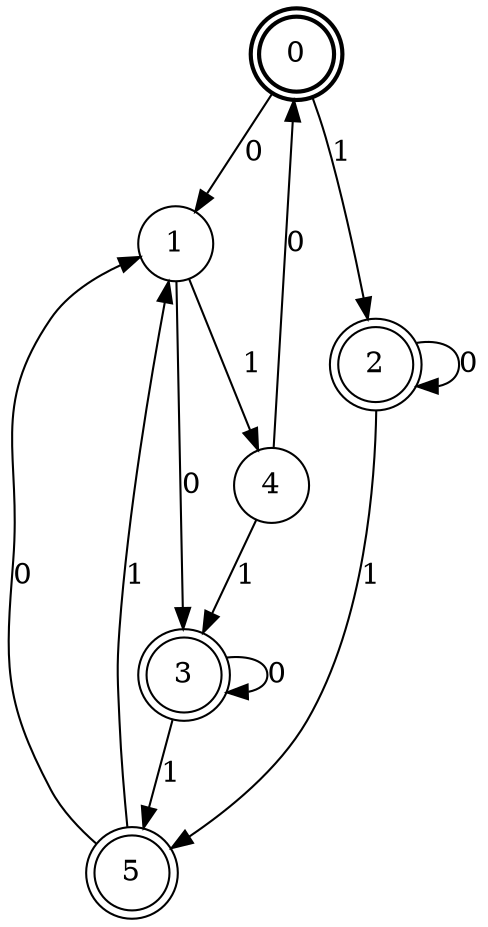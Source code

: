 digraph Automat {
    node [shape = circle];
    0 [style = "bold"];
    0 [peripheries=2]
    0 -> 1 [label = "0"];
    0 -> 2 [label = "1"];
    1 -> 3 [label = "0"];
    1 -> 4 [label = "1"];
    2 [peripheries=2]
    2 -> 2 [label = "0"];
    2 -> 5 [label = "1"];
    3 [peripheries=2]
    3 -> 3 [label = "0"];
    3 -> 5 [label = "1"];
    4 -> 0 [label = "0"];
    4 -> 3 [label = "1"];
    5 [peripheries=2]
    5 -> 1 [label = "0"];
    5 -> 1 [label = "1"];
}
